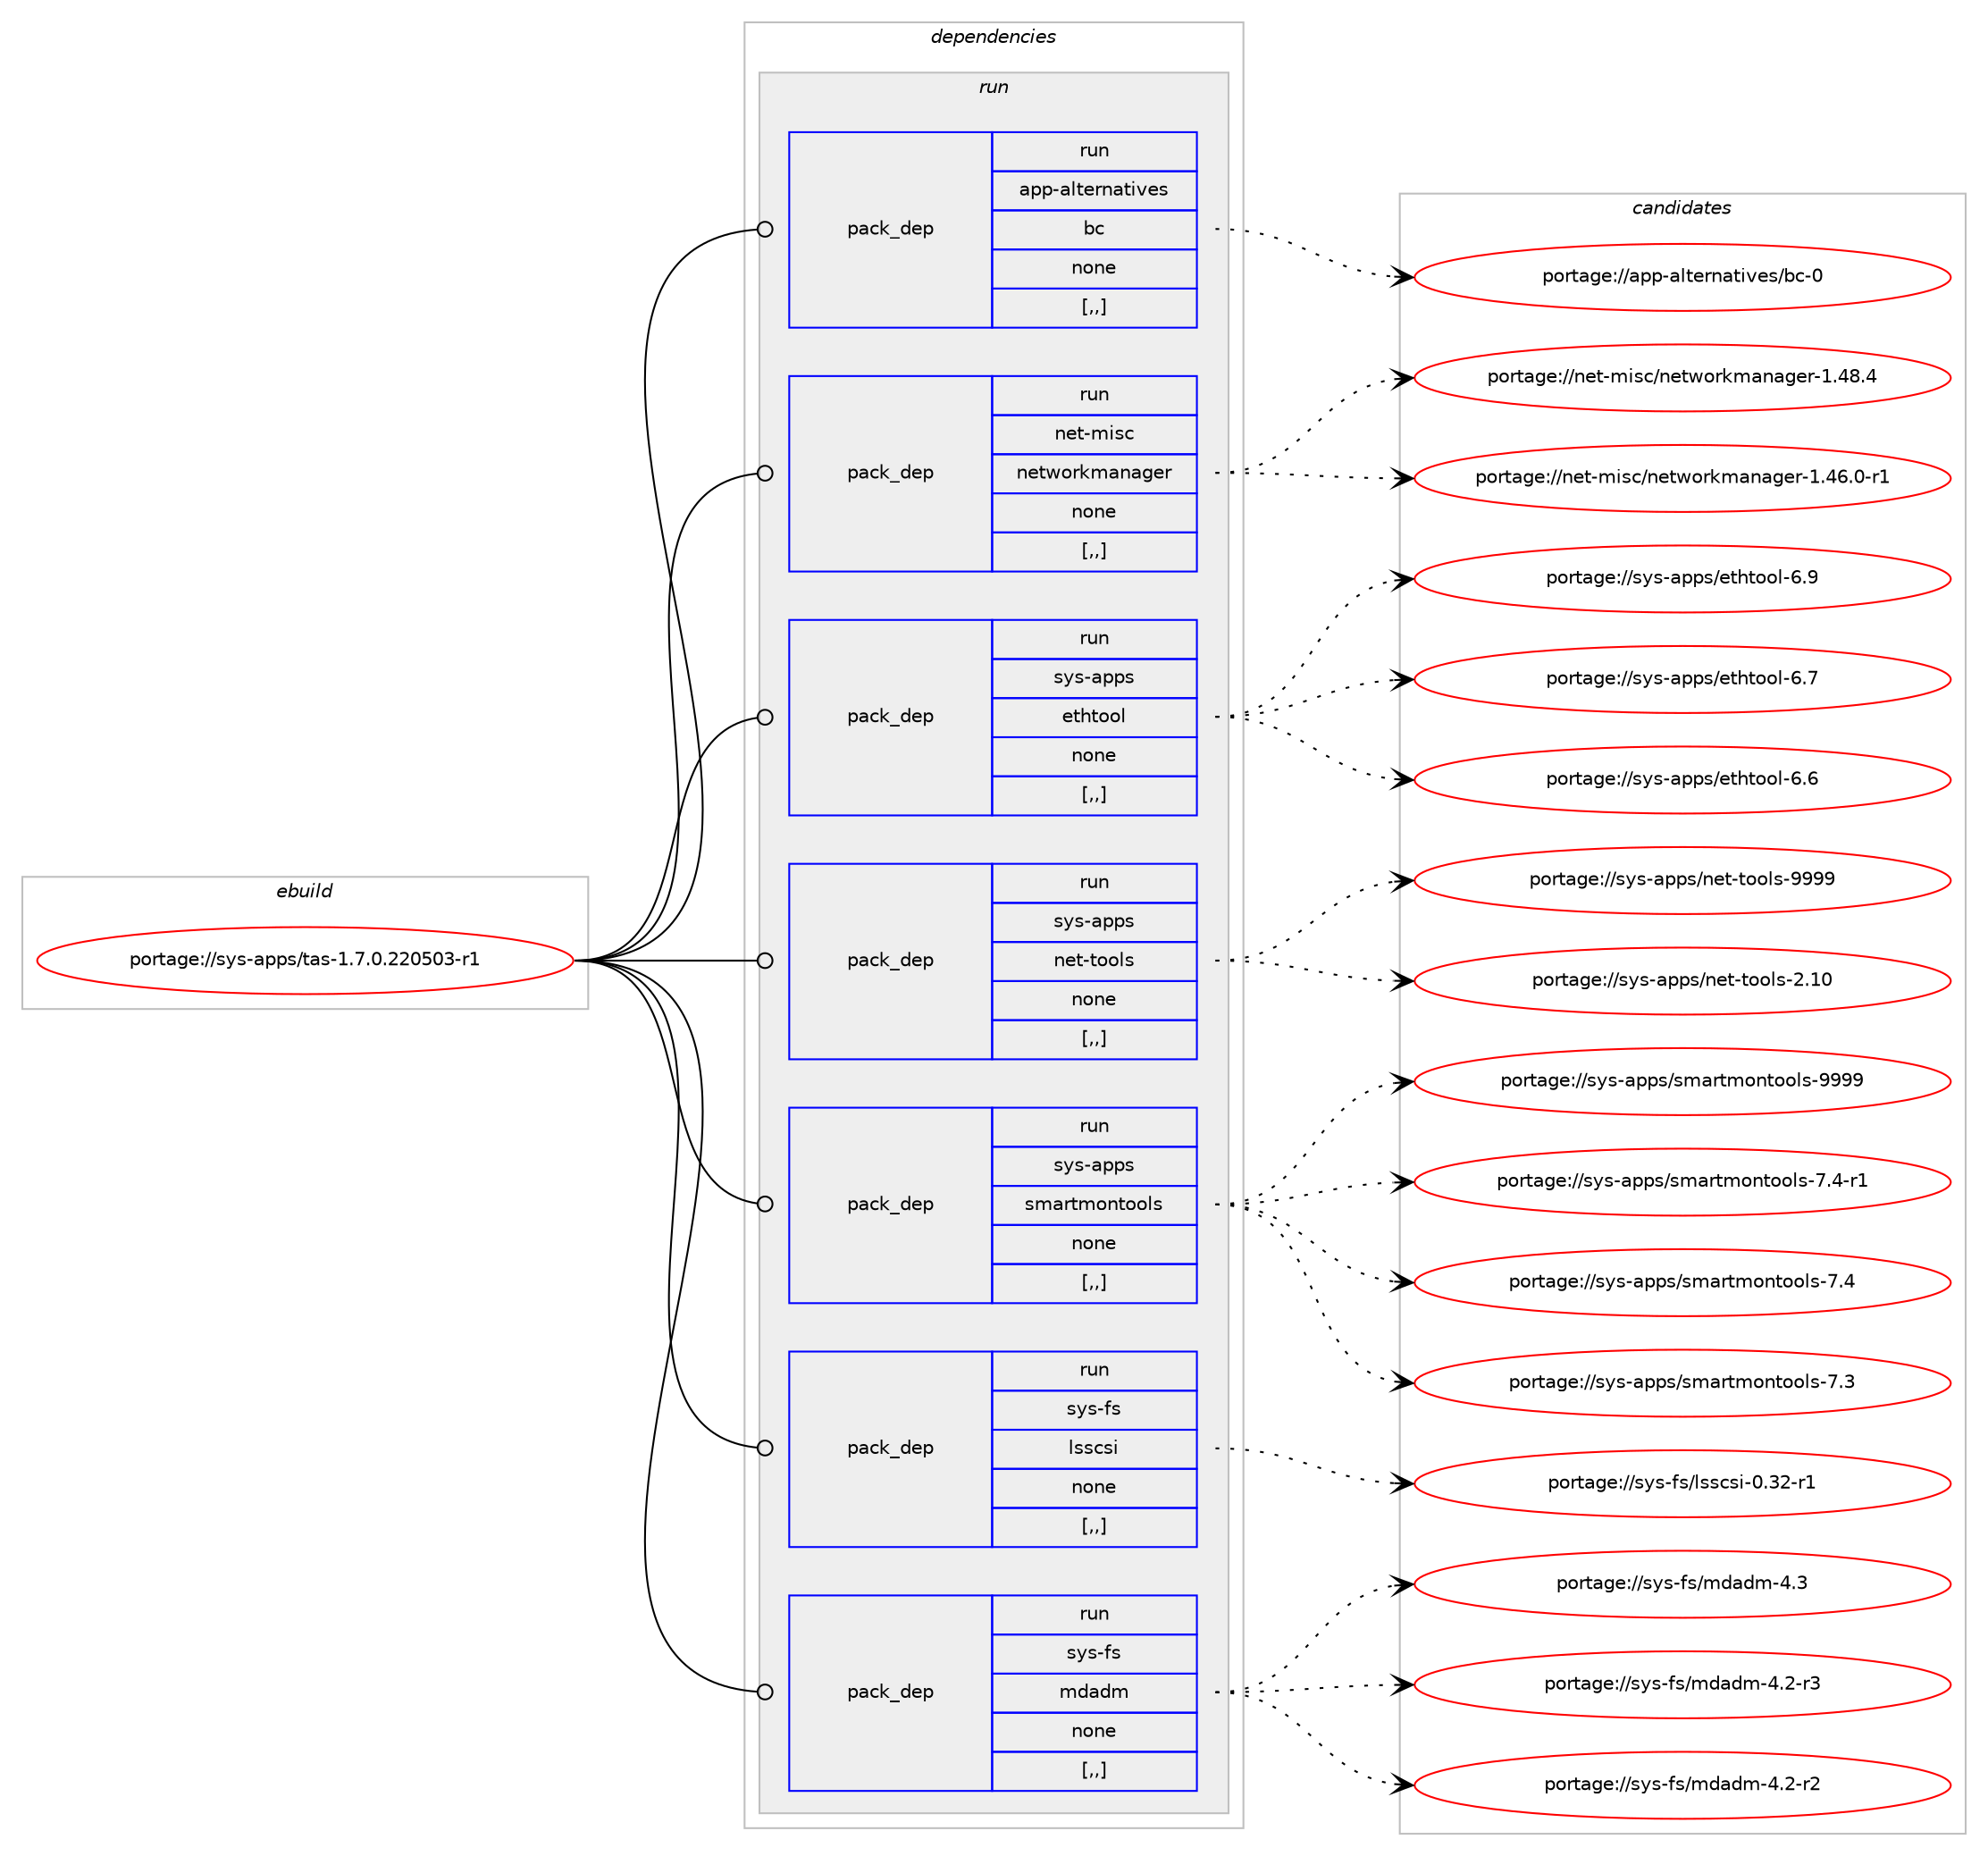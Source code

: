 digraph prolog {

# *************
# Graph options
# *************

newrank=true;
concentrate=true;
compound=true;
graph [rankdir=LR,fontname=Helvetica,fontsize=10,ranksep=1.5];#, ranksep=2.5, nodesep=0.2];
edge  [arrowhead=vee];
node  [fontname=Helvetica,fontsize=10];

# **********
# The ebuild
# **********

subgraph cluster_leftcol {
color=gray;
label=<<i>ebuild</i>>;
id [label="portage://sys-apps/tas-1.7.0.220503-r1", color=red, width=4, href="../sys-apps/tas-1.7.0.220503-r1.svg"];
}

# ****************
# The dependencies
# ****************

subgraph cluster_midcol {
color=gray;
label=<<i>dependencies</i>>;
subgraph cluster_compile {
fillcolor="#eeeeee";
style=filled;
label=<<i>compile</i>>;
}
subgraph cluster_compileandrun {
fillcolor="#eeeeee";
style=filled;
label=<<i>compile and run</i>>;
}
subgraph cluster_run {
fillcolor="#eeeeee";
style=filled;
label=<<i>run</i>>;
subgraph pack309549 {
dependency425166 [label=<<TABLE BORDER="0" CELLBORDER="1" CELLSPACING="0" CELLPADDING="4" WIDTH="220"><TR><TD ROWSPAN="6" CELLPADDING="30">pack_dep</TD></TR><TR><TD WIDTH="110">run</TD></TR><TR><TD>app-alternatives</TD></TR><TR><TD>bc</TD></TR><TR><TD>none</TD></TR><TR><TD>[,,]</TD></TR></TABLE>>, shape=none, color=blue];
}
id:e -> dependency425166:w [weight=20,style="solid",arrowhead="odot"];
subgraph pack309550 {
dependency425167 [label=<<TABLE BORDER="0" CELLBORDER="1" CELLSPACING="0" CELLPADDING="4" WIDTH="220"><TR><TD ROWSPAN="6" CELLPADDING="30">pack_dep</TD></TR><TR><TD WIDTH="110">run</TD></TR><TR><TD>net-misc</TD></TR><TR><TD>networkmanager</TD></TR><TR><TD>none</TD></TR><TR><TD>[,,]</TD></TR></TABLE>>, shape=none, color=blue];
}
id:e -> dependency425167:w [weight=20,style="solid",arrowhead="odot"];
subgraph pack309551 {
dependency425168 [label=<<TABLE BORDER="0" CELLBORDER="1" CELLSPACING="0" CELLPADDING="4" WIDTH="220"><TR><TD ROWSPAN="6" CELLPADDING="30">pack_dep</TD></TR><TR><TD WIDTH="110">run</TD></TR><TR><TD>sys-apps</TD></TR><TR><TD>ethtool</TD></TR><TR><TD>none</TD></TR><TR><TD>[,,]</TD></TR></TABLE>>, shape=none, color=blue];
}
id:e -> dependency425168:w [weight=20,style="solid",arrowhead="odot"];
subgraph pack309552 {
dependency425169 [label=<<TABLE BORDER="0" CELLBORDER="1" CELLSPACING="0" CELLPADDING="4" WIDTH="220"><TR><TD ROWSPAN="6" CELLPADDING="30">pack_dep</TD></TR><TR><TD WIDTH="110">run</TD></TR><TR><TD>sys-apps</TD></TR><TR><TD>net-tools</TD></TR><TR><TD>none</TD></TR><TR><TD>[,,]</TD></TR></TABLE>>, shape=none, color=blue];
}
id:e -> dependency425169:w [weight=20,style="solid",arrowhead="odot"];
subgraph pack309553 {
dependency425170 [label=<<TABLE BORDER="0" CELLBORDER="1" CELLSPACING="0" CELLPADDING="4" WIDTH="220"><TR><TD ROWSPAN="6" CELLPADDING="30">pack_dep</TD></TR><TR><TD WIDTH="110">run</TD></TR><TR><TD>sys-apps</TD></TR><TR><TD>smartmontools</TD></TR><TR><TD>none</TD></TR><TR><TD>[,,]</TD></TR></TABLE>>, shape=none, color=blue];
}
id:e -> dependency425170:w [weight=20,style="solid",arrowhead="odot"];
subgraph pack309554 {
dependency425171 [label=<<TABLE BORDER="0" CELLBORDER="1" CELLSPACING="0" CELLPADDING="4" WIDTH="220"><TR><TD ROWSPAN="6" CELLPADDING="30">pack_dep</TD></TR><TR><TD WIDTH="110">run</TD></TR><TR><TD>sys-fs</TD></TR><TR><TD>lsscsi</TD></TR><TR><TD>none</TD></TR><TR><TD>[,,]</TD></TR></TABLE>>, shape=none, color=blue];
}
id:e -> dependency425171:w [weight=20,style="solid",arrowhead="odot"];
subgraph pack309555 {
dependency425172 [label=<<TABLE BORDER="0" CELLBORDER="1" CELLSPACING="0" CELLPADDING="4" WIDTH="220"><TR><TD ROWSPAN="6" CELLPADDING="30">pack_dep</TD></TR><TR><TD WIDTH="110">run</TD></TR><TR><TD>sys-fs</TD></TR><TR><TD>mdadm</TD></TR><TR><TD>none</TD></TR><TR><TD>[,,]</TD></TR></TABLE>>, shape=none, color=blue];
}
id:e -> dependency425172:w [weight=20,style="solid",arrowhead="odot"];
}
}

# **************
# The candidates
# **************

subgraph cluster_choices {
rank=same;
color=gray;
label=<<i>candidates</i>>;

subgraph choice309549 {
color=black;
nodesep=1;
choice971121124597108116101114110971161051181011154798994548 [label="portage://app-alternatives/bc-0", color=red, width=4,href="../app-alternatives/bc-0.svg"];
dependency425166:e -> choice971121124597108116101114110971161051181011154798994548:w [style=dotted,weight="100"];
}
subgraph choice309550 {
color=black;
nodesep=1;
choice110101116451091051159947110101116119111114107109971109710310111445494652564652 [label="portage://net-misc/networkmanager-1.48.4", color=red, width=4,href="../net-misc/networkmanager-1.48.4.svg"];
choice1101011164510910511599471101011161191111141071099711097103101114454946525446484511449 [label="portage://net-misc/networkmanager-1.46.0-r1", color=red, width=4,href="../net-misc/networkmanager-1.46.0-r1.svg"];
dependency425167:e -> choice110101116451091051159947110101116119111114107109971109710310111445494652564652:w [style=dotted,weight="100"];
dependency425167:e -> choice1101011164510910511599471101011161191111141071099711097103101114454946525446484511449:w [style=dotted,weight="100"];
}
subgraph choice309551 {
color=black;
nodesep=1;
choice11512111545971121121154710111610411611111110845544657 [label="portage://sys-apps/ethtool-6.9", color=red, width=4,href="../sys-apps/ethtool-6.9.svg"];
choice11512111545971121121154710111610411611111110845544655 [label="portage://sys-apps/ethtool-6.7", color=red, width=4,href="../sys-apps/ethtool-6.7.svg"];
choice11512111545971121121154710111610411611111110845544654 [label="portage://sys-apps/ethtool-6.6", color=red, width=4,href="../sys-apps/ethtool-6.6.svg"];
dependency425168:e -> choice11512111545971121121154710111610411611111110845544657:w [style=dotted,weight="100"];
dependency425168:e -> choice11512111545971121121154710111610411611111110845544655:w [style=dotted,weight="100"];
dependency425168:e -> choice11512111545971121121154710111610411611111110845544654:w [style=dotted,weight="100"];
}
subgraph choice309552 {
color=black;
nodesep=1;
choice115121115459711211211547110101116451161111111081154557575757 [label="portage://sys-apps/net-tools-9999", color=red, width=4,href="../sys-apps/net-tools-9999.svg"];
choice115121115459711211211547110101116451161111111081154550464948 [label="portage://sys-apps/net-tools-2.10", color=red, width=4,href="../sys-apps/net-tools-2.10.svg"];
dependency425169:e -> choice115121115459711211211547110101116451161111111081154557575757:w [style=dotted,weight="100"];
dependency425169:e -> choice115121115459711211211547110101116451161111111081154550464948:w [style=dotted,weight="100"];
}
subgraph choice309553 {
color=black;
nodesep=1;
choice115121115459711211211547115109971141161091111101161111111081154557575757 [label="portage://sys-apps/smartmontools-9999", color=red, width=4,href="../sys-apps/smartmontools-9999.svg"];
choice11512111545971121121154711510997114116109111110116111111108115455546524511449 [label="portage://sys-apps/smartmontools-7.4-r1", color=red, width=4,href="../sys-apps/smartmontools-7.4-r1.svg"];
choice1151211154597112112115471151099711411610911111011611111110811545554652 [label="portage://sys-apps/smartmontools-7.4", color=red, width=4,href="../sys-apps/smartmontools-7.4.svg"];
choice1151211154597112112115471151099711411610911111011611111110811545554651 [label="portage://sys-apps/smartmontools-7.3", color=red, width=4,href="../sys-apps/smartmontools-7.3.svg"];
dependency425170:e -> choice115121115459711211211547115109971141161091111101161111111081154557575757:w [style=dotted,weight="100"];
dependency425170:e -> choice11512111545971121121154711510997114116109111110116111111108115455546524511449:w [style=dotted,weight="100"];
dependency425170:e -> choice1151211154597112112115471151099711411610911111011611111110811545554652:w [style=dotted,weight="100"];
dependency425170:e -> choice1151211154597112112115471151099711411610911111011611111110811545554651:w [style=dotted,weight="100"];
}
subgraph choice309554 {
color=black;
nodesep=1;
choice11512111545102115471081151159911510545484651504511449 [label="portage://sys-fs/lsscsi-0.32-r1", color=red, width=4,href="../sys-fs/lsscsi-0.32-r1.svg"];
dependency425171:e -> choice11512111545102115471081151159911510545484651504511449:w [style=dotted,weight="100"];
}
subgraph choice309555 {
color=black;
nodesep=1;
choice11512111545102115471091009710010945524651 [label="portage://sys-fs/mdadm-4.3", color=red, width=4,href="../sys-fs/mdadm-4.3.svg"];
choice115121115451021154710910097100109455246504511451 [label="portage://sys-fs/mdadm-4.2-r3", color=red, width=4,href="../sys-fs/mdadm-4.2-r3.svg"];
choice115121115451021154710910097100109455246504511450 [label="portage://sys-fs/mdadm-4.2-r2", color=red, width=4,href="../sys-fs/mdadm-4.2-r2.svg"];
dependency425172:e -> choice11512111545102115471091009710010945524651:w [style=dotted,weight="100"];
dependency425172:e -> choice115121115451021154710910097100109455246504511451:w [style=dotted,weight="100"];
dependency425172:e -> choice115121115451021154710910097100109455246504511450:w [style=dotted,weight="100"];
}
}

}
